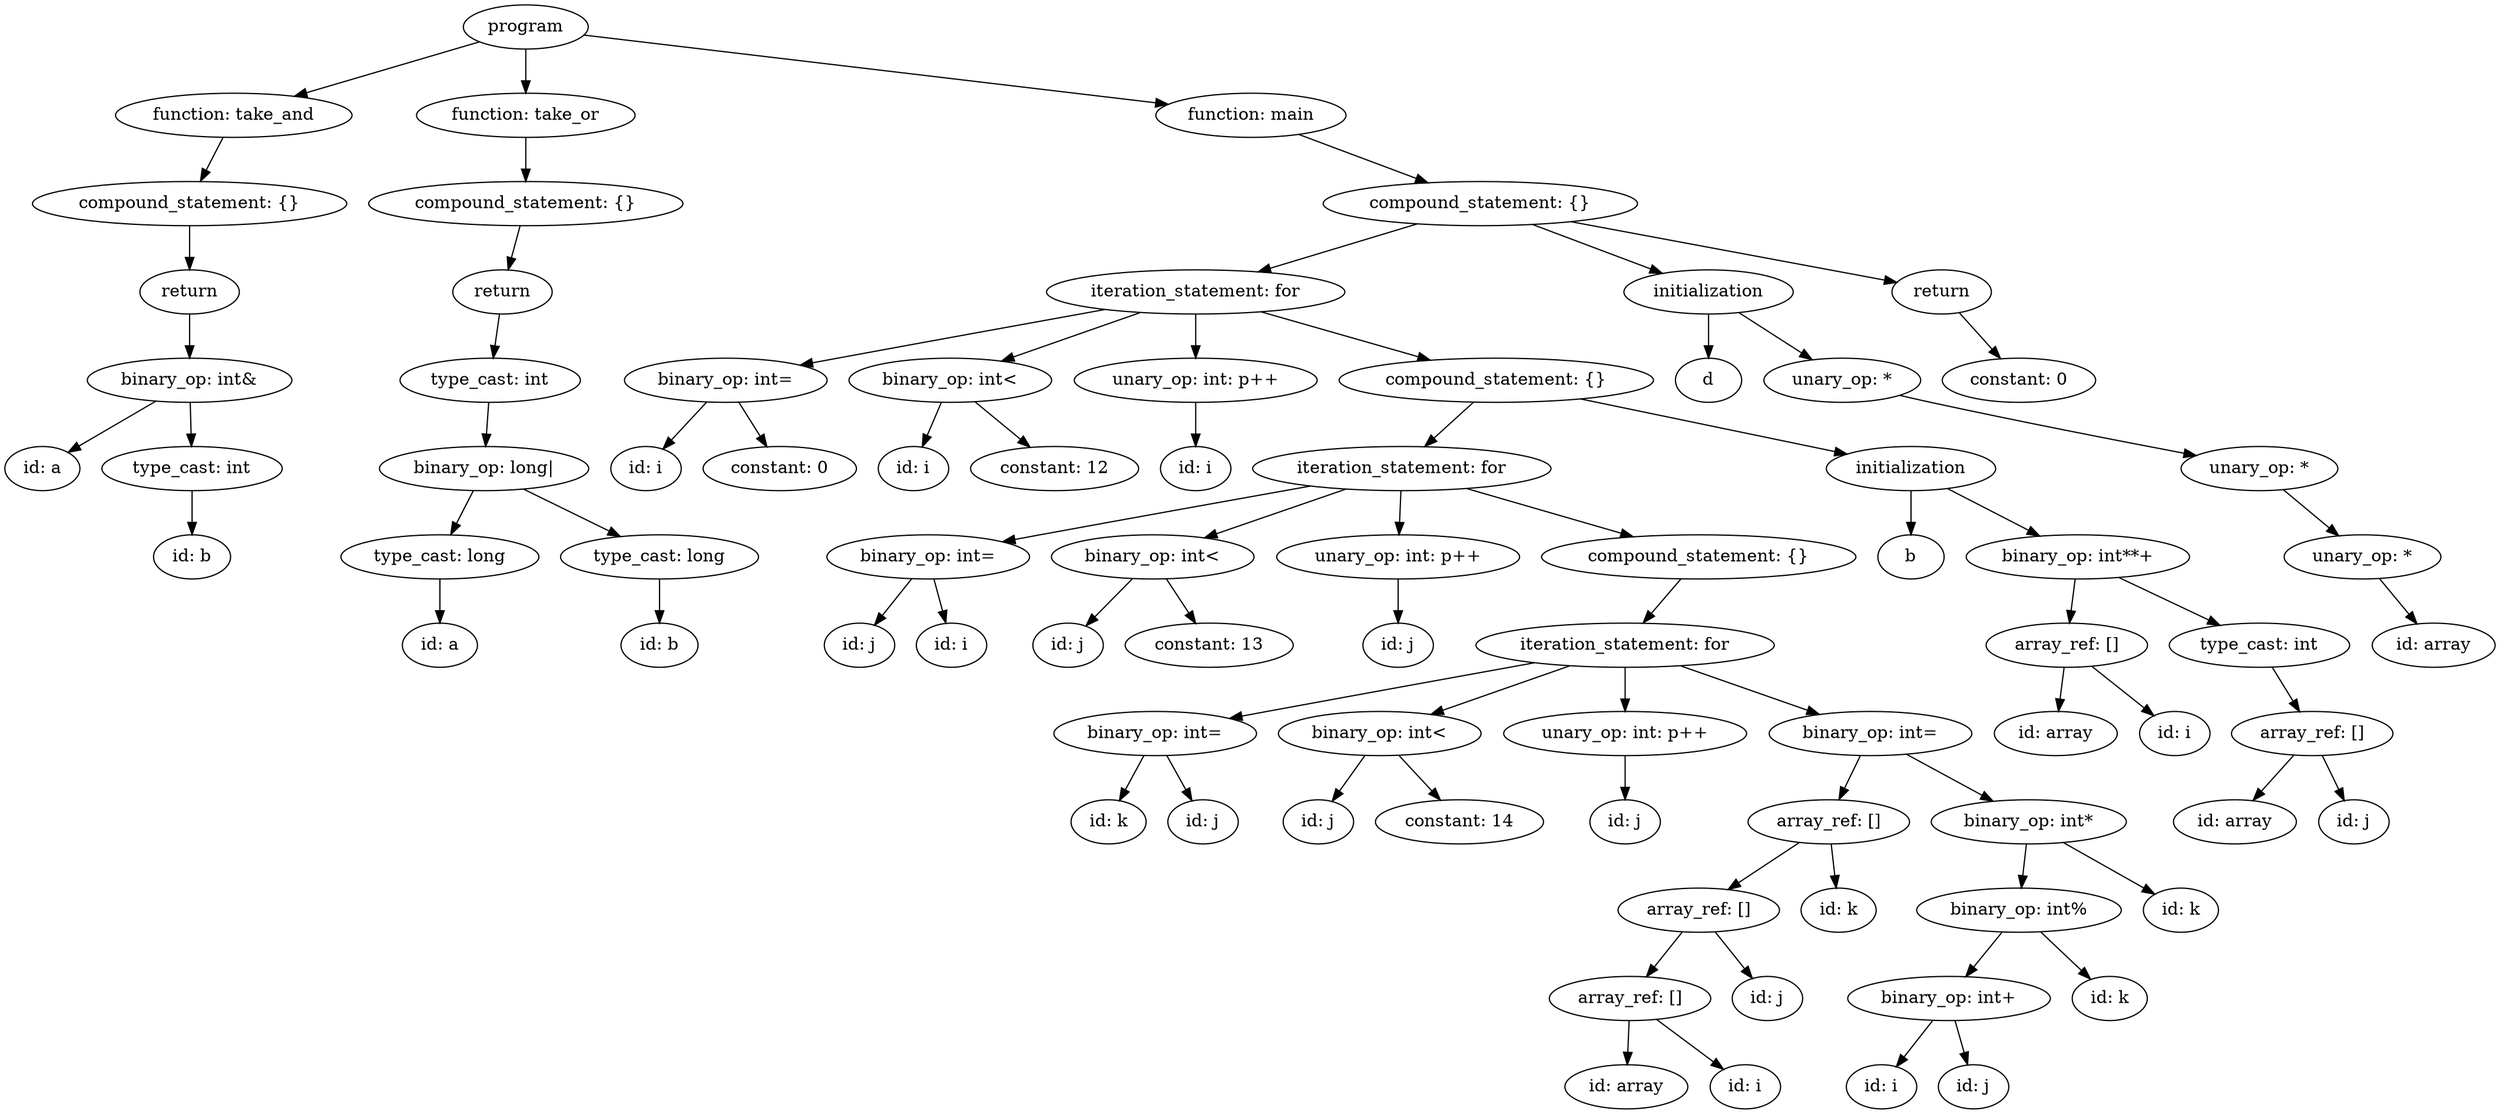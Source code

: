 strict digraph "" {
	graph [bb="0,0,2029.6,900"];
	node [label="\N"];
	129	[height=0.5,
		label=program,
		pos="424.55,882",
		width=1.4082];
	16	[height=0.5,
		label="function: take_and",
		pos="186.55,810",
		width=2.672];
	129 -> 16	[pos="e,236.07,825.56 386.84,869.91 348.94,858.76 289.97,841.42 245.82,828.43"];
	35	[height=0.5,
		label="function: take_or",
		pos="424.55,810",
		width=2.4734];
	129 -> 35	[pos="e,424.55,828.1 424.55,863.7 424.55,855.98 424.55,846.71 424.55,838.11"];
	128	[height=0.5,
		label="function: main",
		pos="1015.5,810",
		width=2.1528];
	129 -> 128	[pos="e,947.96,819 471.91,875.39 573.55,863.35 813.41,834.94 937.76,820.21"];
	15	[height=0.5,
		label="compound_statement: {}",
		pos="150.55,738",
		width=3.5566];
	16 -> 15	[pos="e,159.43,756.28 177.83,792.05 173.69,784.01 168.65,774.2 164.03,765.23"];
	34	[height=0.5,
		label="compound_statement: {}",
		pos="424.55,738",
		width=3.5566];
	35 -> 34	[pos="e,424.55,756.1 424.55,791.7 424.55,783.98 424.55,774.71 424.55,766.11"];
	127	[height=0.5,
		label="compound_statement: {}",
		pos="1202.5,738",
		width=3.5566];
	128 -> 127	[pos="e,1159.8,755 1054.7,794.33 1082.5,783.94 1120,769.91 1150.3,758.57"];
	14	[height=0.5,
		label=return,
		pos="150.55,666",
		width=1.125];
	15 -> 14	[pos="e,150.55,684.1 150.55,719.7 150.55,711.98 150.55,702.71 150.55,694.11"];
	33	[height=0.5,
		label=return,
		pos="405.55,666",
		width=1.125];
	34 -> 33	[pos="e,410.19,684.1 419.85,719.7 417.73,711.9 415.19,702.51 412.83,693.83"];
	116	[height=0.5,
		label="iteration_statement: for",
		pos="970.55,666",
		width=3.3761];
	127 -> 116	[pos="e,1021.5,682.37 1151.1,721.46 1115.6,710.78 1068.5,696.54 1031.2,685.31"];
	124	[height=0.5,
		label=initialization,
		pos="1388.5,666",
		width=1.9167];
	127 -> 124	[pos="e,1350.8,681.2 1245.2,720.94 1273.8,710.17 1311.6,695.98 1341.1,684.85"];
	126	[height=0.5,
		label=return,
		pos="1578.5,666",
		width=1.125];
	127 -> 126	[pos="e,1542,673.81 1276.4,723.25 1352.2,709.15 1467.7,687.63 1531.8,675.71"];
	13	[height=0.5,
		label="binary_op: int&",
		pos="150.55,594",
		width=2.3109];
	14 -> 13	[pos="e,150.55,612.1 150.55,647.7 150.55,639.98 150.55,630.71 150.55,622.11"];
	32	[height=0.5,
		label="type_cast: int",
		pos="395.55,594",
		width=2.0417];
	33 -> 32	[pos="e,397.99,612.1 403.08,647.7 401.97,639.98 400.65,630.71 399.42,622.11"];
	62	[height=0.5,
		label="binary_op: int=",
		pos="587.55,594",
		width=2.2929];
	116 -> 62	[pos="e,648.24,606.38 896.42,651.65 837.39,641 752.65,625.65 678.55,612 671.96,610.79 665.11,609.52 658.26,608.25"];
	65	[height=0.5,
		label="binary_op: int<",
		pos="770.55,594",
		width=2.2929];
	116 -> 65	[pos="e,812.34,609.63 925.16,649.12 894.46,638.37 853.84,624.15 821.94,612.99"];
	67	[height=0.5,
		label="unary_op: int: p++",
		pos="970.55,594",
		width=2.75];
	116 -> 67	[pos="e,970.55,612.1 970.55,647.7 970.55,639.98 970.55,630.71 970.55,622.11"];
	115	[height=0.5,
		label="compound_statement: {}",
		pos="1215.5,594",
		width=3.5566];
	116 -> 115	[pos="e,1161.6,610.4 1023.7,649.81 1061.4,639.04 1112.2,624.53 1152,613.15"];
	119	[height=0.5,
		label=d,
		pos="1388.5,594",
		width=0.75];
	124 -> 119	[pos="e,1388.5,612.1 1388.5,647.7 1388.5,639.98 1388.5,630.71 1388.5,622.11"];
	123	[height=0.5,
		label="unary_op: *",
		pos="1497.5,594",
		width=1.7693];
	124 -> 123	[pos="e,1472.9,610.82 1413.3,649.12 1428.3,639.45 1447.8,626.98 1464.2,616.44"];
	125	[height=0.5,
		label="constant: 0",
		pos="1641.5,594",
		width=1.7361];
	126 -> 125	[pos="e,1626.4,611.8 1592.8,649.12 1600.7,640.33 1610.7,629.23 1619.6,619.37"];
	9	[height=0.5,
		label="id: a",
		pos="30.547,522",
		width=0.84854];
	13 -> 9	[pos="e,51.59,535.28 123.02,576.94 104.26,566 79.445,551.52 60.244,540.32"];
	12	[height=0.5,
		label="type_cast: int",
		pos="152.55,522",
		width=2.0417];
	13 -> 12	[pos="e,152.06,540.1 151.04,575.7 151.26,567.98 151.53,558.71 151.77,550.11"];
	31	[height=0.5,
		label="binary_op: long|",
		pos="390.55,522",
		width=2.3651];
	32 -> 31	[pos="e,391.77,540.1 394.31,575.7 393.76,567.98 393.1,558.71 392.48,550.11"];
	60	[height=0.5,
		label="id: i",
		pos="522.55,522",
		width=0.79437];
	62 -> 60	[pos="e,536.37,537.89 571.81,576.05 563.27,566.86 552.61,555.38 543.39,545.45"];
	61	[height=0.5,
		label="constant: 0",
		pos="631.55,522",
		width=1.7361];
	62 -> 61	[pos="e,620.99,539.79 598.2,576.05 603.39,567.8 609.73,557.7 615.49,548.54"];
	63	[height=0.5,
		label="id: i",
		pos="740.55,522",
		width=0.79437];
	65 -> 63	[pos="e,747.74,539.79 763.29,576.05 759.82,567.97 755.6,558.12 751.74,549.11"];
	64	[height=0.5,
		label="constant: 12",
		pos="855.55,522",
		width=1.8957];
	65 -> 64	[pos="e,835.55,539.47 790.69,576.41 801.7,567.34 815.51,555.97 827.55,546.06"];
	66	[height=0.5,
		label="id: i",
		pos="970.55,522",
		width=0.79437];
	67 -> 66	[pos="e,970.55,540.1 970.55,575.7 970.55,567.98 970.55,558.71 970.55,550.11"];
	101	[height=0.5,
		label="iteration_statement: for",
		pos="1138.5,522",
		width=3.3761];
	115 -> 101	[pos="e,1157.3,540.03 1196.9,576.05 1187.2,567.26 1175.3,556.38 1164.7,546.76"];
	114	[height=0.5,
		label=initialization,
		pos="1553.5,522",
		width=1.9167];
	115 -> 114	[pos="e,1501.4,533.8 1284.4,578.75 1345.1,566.17 1432.9,547.98 1491.5,535.84"];
	122	[height=0.5,
		label="unary_op: *",
		pos="1837.5,522",
		width=1.7693];
	123 -> 122	[pos="e,1786.1,532.6 1544.4,581.69 1552.7,579.74 1561.4,577.77 1569.5,576 1640.2,560.67 1721.8,544.8 1776.2,534.47"];
	11	[height=0.5,
		label="id: b",
		pos="152.55,450",
		width=0.86659];
	12 -> 11	[pos="e,152.55,468.1 152.55,503.7 152.55,495.98 152.55,486.71 152.55,478.11"];
	28	[height=0.5,
		label="type_cast: long",
		pos="354.55,450",
		width=2.2387];
	31 -> 28	[pos="e,363.43,468.28 381.83,504.05 377.69,496.01 372.65,486.2 368.03,477.23"];
	30	[height=0.5,
		label="type_cast: long",
		pos="533.55,450",
		width=2.2387];
	31 -> 30	[pos="e,501.56,466.66 422.64,505.29 443.25,495.2 470.2,482.01 492.38,471.15"];
	70	[height=0.5,
		label="binary_op: int=",
		pos="752.55,450",
		width=2.2929];
	101 -> 70	[pos="e,813.23,462.4 1064,507.75 1004.3,497.11 918.53,481.74 843.55,468 836.96,466.79 830.11,465.53 823.25,464.26"];
	73	[height=0.5,
		label="binary_op: int<",
		pos="935.55,450",
		width=2.2929];
	101 -> 73	[pos="e,977.84,465.58 1093,505.29 1061.7,494.51 1020.2,480.19 987.63,468.96"];
	75	[height=0.5,
		label="unary_op: int: p++",
		pos="1135.5,450",
		width=2.75];
	101 -> 75	[pos="e,1136.3,468.1 1137.8,503.7 1137.5,495.98 1137.1,486.71 1136.7,478.11"];
	100	[height=0.5,
		label="compound_statement: {}",
		pos="1380.5,450",
		width=3.5566];
	101 -> 100	[pos="e,1327,466.48 1191.4,505.72 1228.4,495.01 1278.1,480.63 1317.3,469.3"];
	104	[height=0.5,
		label=b,
		pos="1553.5,450",
		width=0.75];
	114 -> 104	[pos="e,1553.5,468.1 1553.5,503.7 1553.5,495.98 1553.5,486.71 1553.5,478.11"];
	113	[height=0.5,
		label="binary_op: int**+",
		pos="1689.5,450",
		width=2.5278];
	114 -> 113	[pos="e,1658.4,467.06 1583.4,505.64 1602.7,495.68 1628.2,482.59 1649.3,471.72"];
	121	[height=0.5,
		label="unary_op: *",
		pos="1921.5,450",
		width=1.7693];
	122 -> 121	[pos="e,1902.2,467.15 1857,504.76 1868.2,495.49 1882.3,483.71 1894.5,473.55"];
	27	[height=0.5,
		label="id: a",
		pos="354.55,378",
		width=0.84854];
	28 -> 27	[pos="e,354.55,396.1 354.55,431.7 354.55,423.98 354.55,414.71 354.55,406.11"];
	29	[height=0.5,
		label="id: b",
		pos="533.55,378",
		width=0.86659];
	30 -> 29	[pos="e,533.55,396.1 533.55,431.7 533.55,423.98 533.55,414.71 533.55,406.11"];
	68	[height=0.5,
		label="id: j",
		pos="696.55,378",
		width=0.79437];
	70 -> 68	[pos="e,708.83,394.36 738.99,432.05 731.88,423.17 723.06,412.14 715.3,402.45"];
	69	[height=0.5,
		label="id: i",
		pos="771.55,378",
		width=0.79437];
	70 -> 69	[pos="e,766.9,396.1 757.24,431.7 759.36,423.9 761.91,414.51 764.27,405.83"];
	71	[height=0.5,
		label="id: j",
		pos="866.55,378",
		width=0.79437];
	73 -> 71	[pos="e,881.22,393.89 918.84,432.05 909.69,422.77 898.24,411.15 888.38,401.15"];
	72	[height=0.5,
		label="constant: 13",
		pos="981.55,378",
		width=1.8957];
	73 -> 72	[pos="e,970.51,395.79 946.68,432.05 952.16,423.71 958.88,413.49 964.95,404.25"];
	74	[height=0.5,
		label="id: j",
		pos="1135.5,378",
		width=0.79437];
	75 -> 74	[pos="e,1135.5,396.1 1135.5,431.7 1135.5,423.98 1135.5,414.71 1135.5,406.11"];
	99	[height=0.5,
		label="iteration_statement: for",
		pos="1320.5,378",
		width=3.3761];
	100 -> 99	[pos="e,1335.4,396.28 1366,432.05 1358.8,423.67 1350,413.38 1342.1,404.1"];
	107	[height=0.5,
		label="array_ref: []",
		pos="1680.5,378",
		width=1.8234];
	113 -> 107	[pos="e,1682.7,396.1 1687.3,431.7 1686.3,423.98 1685.1,414.71 1684,406.11"];
	112	[height=0.5,
		label="type_cast: int",
		pos="1837.5,378",
		width=2.0417];
	113 -> 112	[pos="e,1805.4,394.22 1723.1,433.12 1744.8,422.87 1773.1,409.47 1796.2,398.57"];
	120	[height=0.5,
		label="id: array",
		pos="1979.5,378",
		width=1.3902];
	121 -> 120	[pos="e,1965.9,395.47 1935.3,432.41 1942.5,423.69 1951.5,412.85 1959.5,403.21"];
	78	[height=0.5,
		label="binary_op: int=",
		pos="937.55,306",
		width=2.2929];
	99 -> 78	[pos="e,998.24,318.38 1246.4,363.65 1187.4,353 1102.7,337.65 1028.5,324 1022,322.79 1015.1,321.52 1008.3,320.25"];
	81	[height=0.5,
		label="binary_op: int<",
		pos="1120.5,306",
		width=2.2929];
	99 -> 81	[pos="e,1162.3,321.63 1275.2,361.12 1244.5,350.37 1203.8,336.15 1171.9,324.99"];
	83	[height=0.5,
		label="unary_op: int: p++",
		pos="1320.5,306",
		width=2.75];
	99 -> 83	[pos="e,1320.5,324.1 1320.5,359.7 1320.5,351.98 1320.5,342.71 1320.5,334.11"];
	98	[height=0.5,
		label="binary_op: int=",
		pos="1520.5,306",
		width=2.2929];
	99 -> 98	[pos="e,1478.8,321.63 1365.9,361.12 1396.6,350.37 1437.3,336.15 1469.2,324.99"];
	105	[height=0.5,
		label="id: array",
		pos="1671.5,306",
		width=1.3902];
	107 -> 105	[pos="e,1673.7,324.1 1678.3,359.7 1677.3,351.98 1676.1,342.71 1675,334.11"];
	106	[height=0.5,
		label="id: i",
		pos="1768.5,306",
		width=0.79437];
	107 -> 106	[pos="e,1751.5,320.56 1701,360.76 1713.7,350.66 1730.1,337.6 1743.6,326.88"];
	111	[height=0.5,
		label="array_ref: []",
		pos="1880.5,306",
		width=1.8234];
	112 -> 111	[pos="e,1870.2,323.79 1848,360.05 1853,351.8 1859.2,341.7 1864.9,332.54"];
	76	[height=0.5,
		label="id: k",
		pos="899.55,234",
		width=0.84854];
	78 -> 76	[pos="e,908.4,251.31 928.35,288.05 923.8,279.68 918.22,269.4 913.19,260.13"];
	77	[height=0.5,
		label="id: j",
		pos="976.55,234",
		width=0.79437];
	78 -> 77	[pos="e,967.46,251.31 946.99,288.05 951.65,279.68 957.38,269.4 962.54,260.13"];
	79	[height=0.5,
		label="id: j",
		pos="1070.5,234",
		width=0.79437];
	81 -> 79	[pos="e,1081.9,250.83 1108.4,288.05 1102.2,279.38 1094.6,268.67 1087.8,259.15"];
	80	[height=0.5,
		label="constant: 14",
		pos="1185.5,234",
		width=1.8957];
	81 -> 80	[pos="e,1170,251.79 1136.3,288.05 1144.3,279.46 1154.1,268.86 1162.9,259.4"];
	82	[height=0.5,
		label="id: j",
		pos="1320.5,234",
		width=0.79437];
	83 -> 82	[pos="e,1320.5,252.1 1320.5,287.7 1320.5,279.98 1320.5,270.71 1320.5,262.11"];
	90	[height=0.5,
		label="array_ref: []",
		pos="1486.5,234",
		width=1.8234];
	98 -> 90	[pos="e,1494.9,252.28 1512.3,288.05 1508.4,280.09 1503.7,270.41 1499.4,261.51"];
	97	[height=0.5,
		label="binary_op: int*",
		pos="1649.5,234",
		width=2.2083];
	98 -> 97	[pos="e,1620.4,250.82 1549.8,289.12 1568,279.23 1591.7,266.4 1611.4,255.72"];
	109	[height=0.5,
		label="id: array",
		pos="1817.5,234",
		width=1.3902];
	111 -> 109	[pos="e,1832.4,251.47 1865.6,288.41 1857.7,279.61 1847.8,268.63 1839.1,258.92"];
	110	[height=0.5,
		label="id: j",
		pos="1914.5,234",
		width=0.79437];
	111 -> 110	[pos="e,1906.6,251.31 1888.8,288.05 1892.8,279.77 1897.7,269.62 1902.2,260.42"];
	88	[height=0.5,
		label="array_ref: []",
		pos="1380.5,162",
		width=1.8234];
	90 -> 88	[pos="e,1404.5,178.82 1462.5,217.12 1447.9,207.45 1429,194.98 1413,184.44"];
	89	[height=0.5,
		label="id: k",
		pos="1494.5,162",
		width=0.84854];
	90 -> 89	[pos="e,1492.6,180.1 1488.5,215.7 1489.4,207.98 1490.5,198.71 1491.4,190.11"];
	95	[height=0.5,
		label="binary_op: int%",
		pos="1641.5,162",
		width=2.3109];
	97 -> 95	[pos="e,1643.5,180.1 1647.6,215.7 1646.7,207.98 1645.6,198.71 1644.6,190.11"];
	96	[height=0.5,
		label="id: k",
		pos="1773.5,162",
		width=0.84854];
	97 -> 96	[pos="e,1752.1,175.12 1677.7,217.12 1697.3,206.06 1723.3,191.34 1743.4,180.04"];
	86	[height=0.5,
		label="array_ref: []",
		pos="1324.5,90",
		width=1.8234];
	88 -> 86	[pos="e,1338,107.79 1367,144.05 1360.2,135.54 1351.8,125.07 1344.3,115.68"];
	87	[height=0.5,
		label="id: j",
		pos="1436.5,90",
		width=0.79437];
	88 -> 87	[pos="e,1424.3,106.36 1394.1,144.05 1401.2,135.17 1410,124.14 1417.8,114.45"];
	93	[height=0.5,
		label="binary_op: int+",
		pos="1584.5,90",
		width=2.2929];
	95 -> 93	[pos="e,1598.2,107.79 1627.7,144.05 1620.8,135.54 1612.3,125.07 1604.6,115.68"];
	94	[height=0.5,
		label="id: k",
		pos="1715.5,90",
		width=0.84854];
	95 -> 94	[pos="e,1699.8,105.89 1659.5,144.05 1669.4,134.68 1681.8,122.92 1692.4,112.86"];
	84	[height=0.5,
		label="id: array",
		pos="1321.5,18",
		width=1.3902];
	86 -> 84	[pos="e,1322.3,36.104 1323.8,71.697 1323.5,63.983 1323.1,54.712 1322.7,46.112"];
	85	[height=0.5,
		label="id: i",
		pos="1418.5,18",
		width=0.79437];
	86 -> 85	[pos="e,1400.6,32.331 1346.3,72.765 1360.1,62.501 1378,49.181 1392.5,38.367"];
	91	[height=0.5,
		label="id: i",
		pos="1529.5,18",
		width=0.79437];
	93 -> 91	[pos="e,1541.6,34.356 1571.2,72.055 1564.3,63.167 1555.6,52.14 1548,42.446"];
	92	[height=0.5,
		label="id: j",
		pos="1604.5,18",
		width=0.79437];
	93 -> 92	[pos="e,1599.7,36.104 1589.5,71.697 1591.7,63.898 1594.4,54.509 1596.9,45.829"];
}
